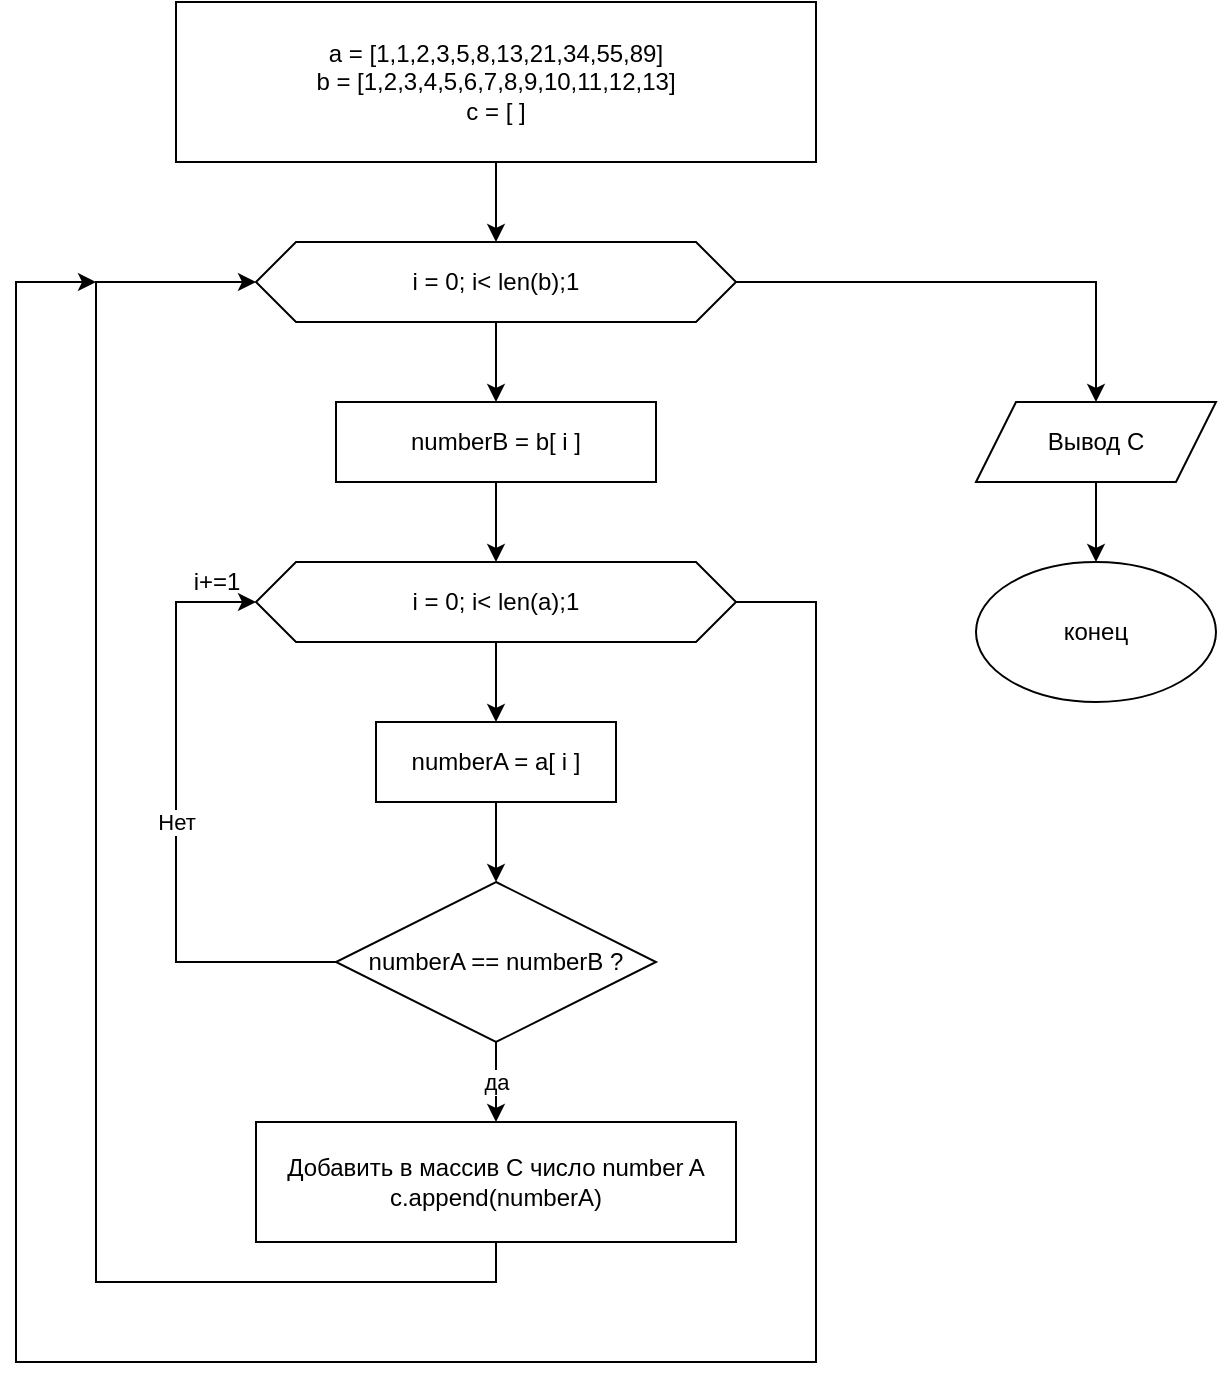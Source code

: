 <mxfile version="14.0.1" type="device"><diagram id="DQGGqG5VZkmViBFBBVcZ" name="Page-1"><mxGraphModel dx="2670" dy="760" grid="1" gridSize="10" guides="1" tooltips="1" connect="1" arrows="1" fold="1" page="1" pageScale="1" pageWidth="827" pageHeight="1169" math="0" shadow="0"><root><mxCell id="0"/><mxCell id="1" parent="0"/><mxCell id="6al5zyjSYullXdt6zTFN-7" value="" style="edgeStyle=orthogonalEdgeStyle;rounded=0;orthogonalLoop=1;jettySize=auto;html=1;" edge="1" parent="1" source="6al5zyjSYullXdt6zTFN-2" target="6al5zyjSYullXdt6zTFN-3"><mxGeometry relative="1" as="geometry"/></mxCell><mxCell id="6al5zyjSYullXdt6zTFN-2" value="a = [1,1,2,3,5,8,13,21,34,55,89]&lt;br&gt;b = [1,2,3,4,5,6,7,8,9,10,11,12,13]&lt;br&gt;c = [ ]" style="whiteSpace=wrap;html=1;" vertex="1" parent="1"><mxGeometry x="40" y="80" width="320" height="80" as="geometry"/></mxCell><mxCell id="6al5zyjSYullXdt6zTFN-8" value="" style="edgeStyle=orthogonalEdgeStyle;rounded=0;orthogonalLoop=1;jettySize=auto;html=1;" edge="1" parent="1" source="6al5zyjSYullXdt6zTFN-3" target="6al5zyjSYullXdt6zTFN-4"><mxGeometry relative="1" as="geometry"/></mxCell><mxCell id="6al5zyjSYullXdt6zTFN-23" style="edgeStyle=orthogonalEdgeStyle;rounded=0;orthogonalLoop=1;jettySize=auto;html=1;exitX=1;exitY=0.5;exitDx=0;exitDy=0;entryX=0.5;entryY=0;entryDx=0;entryDy=0;" edge="1" parent="1" source="6al5zyjSYullXdt6zTFN-3" target="6al5zyjSYullXdt6zTFN-22"><mxGeometry relative="1" as="geometry"/></mxCell><mxCell id="6al5zyjSYullXdt6zTFN-3" value="i = 0; i&amp;lt; len(b);1" style="shape=hexagon;perimeter=hexagonPerimeter2;whiteSpace=wrap;html=1;fixedSize=1;" vertex="1" parent="1"><mxGeometry x="80" y="200" width="240" height="40" as="geometry"/></mxCell><mxCell id="6al5zyjSYullXdt6zTFN-9" value="" style="edgeStyle=orthogonalEdgeStyle;rounded=0;orthogonalLoop=1;jettySize=auto;html=1;" edge="1" parent="1" source="6al5zyjSYullXdt6zTFN-4" target="6al5zyjSYullXdt6zTFN-6"><mxGeometry relative="1" as="geometry"/></mxCell><mxCell id="6al5zyjSYullXdt6zTFN-4" value="numberB = b[ i ]" style="whiteSpace=wrap;html=1;" vertex="1" parent="1"><mxGeometry x="120" y="280" width="160" height="40" as="geometry"/></mxCell><mxCell id="6al5zyjSYullXdt6zTFN-13" value="" style="edgeStyle=orthogonalEdgeStyle;rounded=0;orthogonalLoop=1;jettySize=auto;html=1;" edge="1" parent="1" source="6al5zyjSYullXdt6zTFN-6" target="6al5zyjSYullXdt6zTFN-10"><mxGeometry relative="1" as="geometry"/></mxCell><mxCell id="6al5zyjSYullXdt6zTFN-21" style="edgeStyle=orthogonalEdgeStyle;rounded=0;orthogonalLoop=1;jettySize=auto;html=1;exitX=1;exitY=0.5;exitDx=0;exitDy=0;" edge="1" parent="1" source="6al5zyjSYullXdt6zTFN-6"><mxGeometry relative="1" as="geometry"><mxPoint y="220" as="targetPoint"/><Array as="points"><mxPoint x="360" y="380"/><mxPoint x="360" y="760"/><mxPoint x="-40" y="760"/><mxPoint x="-40" y="220"/></Array></mxGeometry></mxCell><mxCell id="6al5zyjSYullXdt6zTFN-6" value="i = 0; i&amp;lt; len(a);1" style="shape=hexagon;perimeter=hexagonPerimeter2;whiteSpace=wrap;html=1;fixedSize=1;" vertex="1" parent="1"><mxGeometry x="80" y="360" width="240" height="40" as="geometry"/></mxCell><mxCell id="6al5zyjSYullXdt6zTFN-14" value="" style="edgeStyle=orthogonalEdgeStyle;rounded=0;orthogonalLoop=1;jettySize=auto;html=1;" edge="1" parent="1" source="6al5zyjSYullXdt6zTFN-10" target="6al5zyjSYullXdt6zTFN-11"><mxGeometry relative="1" as="geometry"/></mxCell><mxCell id="6al5zyjSYullXdt6zTFN-10" value="numberA = a[ i ]" style="whiteSpace=wrap;html=1;" vertex="1" parent="1"><mxGeometry x="140" y="440" width="120" height="40" as="geometry"/></mxCell><mxCell id="6al5zyjSYullXdt6zTFN-16" value="да" style="edgeStyle=orthogonalEdgeStyle;rounded=0;orthogonalLoop=1;jettySize=auto;html=1;" edge="1" parent="1" source="6al5zyjSYullXdt6zTFN-11" target="6al5zyjSYullXdt6zTFN-15"><mxGeometry relative="1" as="geometry"/></mxCell><mxCell id="6al5zyjSYullXdt6zTFN-17" value="Нет" style="edgeStyle=orthogonalEdgeStyle;rounded=0;orthogonalLoop=1;jettySize=auto;html=1;exitX=0;exitY=0.5;exitDx=0;exitDy=0;entryX=0;entryY=0.5;entryDx=0;entryDy=0;" edge="1" parent="1" source="6al5zyjSYullXdt6zTFN-11" target="6al5zyjSYullXdt6zTFN-6"><mxGeometry relative="1" as="geometry"><Array as="points"><mxPoint x="40" y="560"/><mxPoint x="40" y="380"/></Array></mxGeometry></mxCell><mxCell id="6al5zyjSYullXdt6zTFN-11" value="numberA == numberB ?" style="rhombus;whiteSpace=wrap;html=1;" vertex="1" parent="1"><mxGeometry x="120" y="520" width="160" height="80" as="geometry"/></mxCell><mxCell id="6al5zyjSYullXdt6zTFN-20" style="edgeStyle=orthogonalEdgeStyle;rounded=0;orthogonalLoop=1;jettySize=auto;html=1;exitX=0.5;exitY=1;exitDx=0;exitDy=0;entryX=0;entryY=0.5;entryDx=0;entryDy=0;" edge="1" parent="1" source="6al5zyjSYullXdt6zTFN-15" target="6al5zyjSYullXdt6zTFN-3"><mxGeometry relative="1" as="geometry"><mxPoint y="430" as="targetPoint"/><Array as="points"><mxPoint x="200" y="720"/><mxPoint y="720"/><mxPoint y="220"/></Array></mxGeometry></mxCell><mxCell id="6al5zyjSYullXdt6zTFN-15" value="Добавить в массив C число number A&lt;br&gt;c.append(numberA)" style="whiteSpace=wrap;html=1;" vertex="1" parent="1"><mxGeometry x="80" y="640" width="240" height="60" as="geometry"/></mxCell><mxCell id="6al5zyjSYullXdt6zTFN-18" value="i+=1" style="text;html=1;align=center;verticalAlign=middle;resizable=0;points=[];autosize=1;" vertex="1" parent="1"><mxGeometry x="40" y="360" width="40" height="20" as="geometry"/></mxCell><mxCell id="6al5zyjSYullXdt6zTFN-25" value="" style="edgeStyle=orthogonalEdgeStyle;rounded=0;orthogonalLoop=1;jettySize=auto;html=1;" edge="1" parent="1" source="6al5zyjSYullXdt6zTFN-22" target="6al5zyjSYullXdt6zTFN-24"><mxGeometry relative="1" as="geometry"/></mxCell><mxCell id="6al5zyjSYullXdt6zTFN-22" value="Вывод С" style="shape=parallelogram;perimeter=parallelogramPerimeter;whiteSpace=wrap;html=1;fixedSize=1;" vertex="1" parent="1"><mxGeometry x="440" y="280" width="120" height="40" as="geometry"/></mxCell><mxCell id="6al5zyjSYullXdt6zTFN-24" value="конец" style="ellipse;whiteSpace=wrap;html=1;" vertex="1" parent="1"><mxGeometry x="440" y="360" width="120" height="70" as="geometry"/></mxCell></root></mxGraphModel></diagram></mxfile>